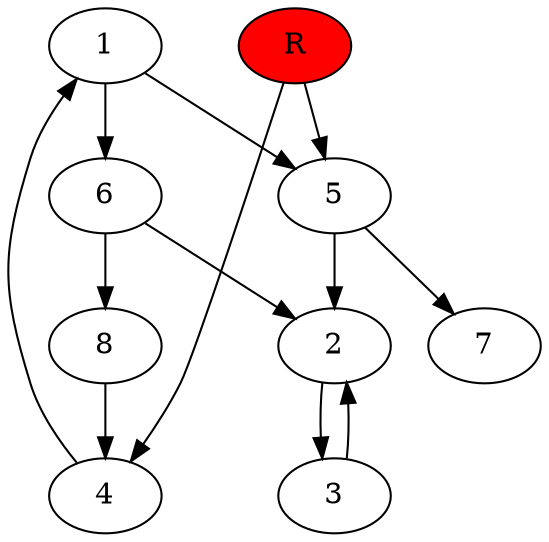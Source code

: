 digraph prb22346 {
	1
	2
	3
	4
	5
	6
	7
	8
	R [fillcolor="#ff0000" style=filled]
	1 -> 5
	1 -> 6
	2 -> 3
	3 -> 2
	4 -> 1
	5 -> 2
	5 -> 7
	6 -> 2
	6 -> 8
	8 -> 4
	R -> 4
	R -> 5
}
